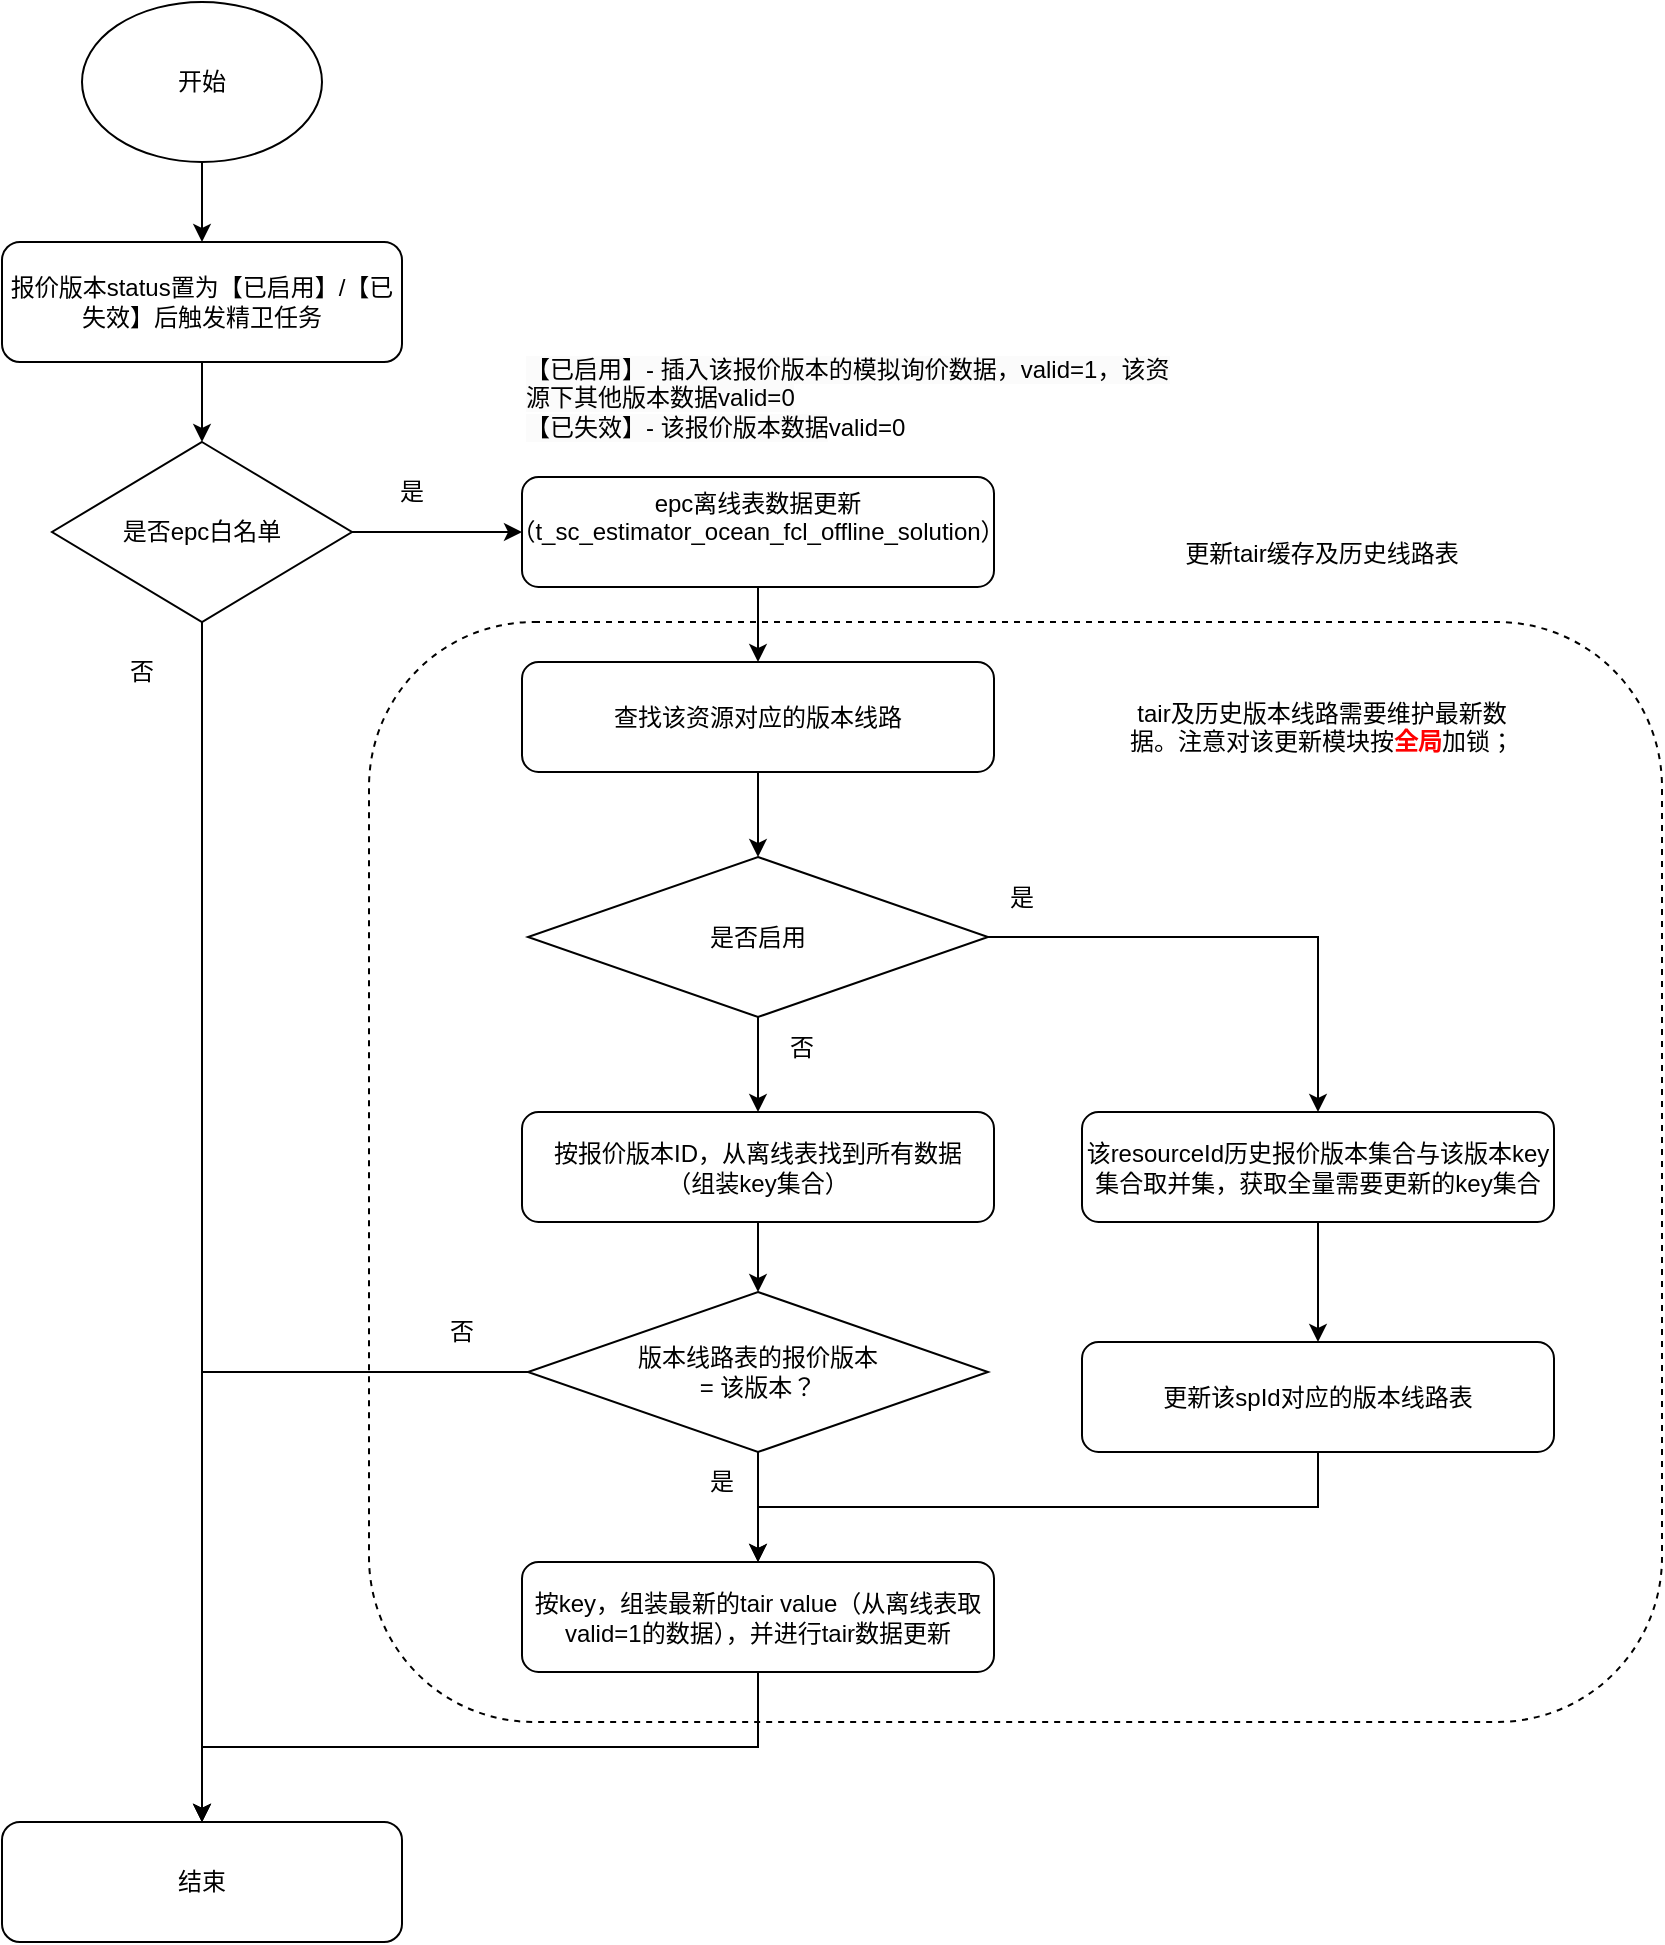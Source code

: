 <mxfile version="24.5.5" type="github">
  <diagram name="第 1 页" id="y_jGyfgOauPKoaNMHxG2">
    <mxGraphModel dx="1045" dy="1730" grid="1" gridSize="10" guides="1" tooltips="1" connect="1" arrows="1" fold="1" page="1" pageScale="1" pageWidth="827" pageHeight="1169" math="0" shadow="0">
      <root>
        <mxCell id="0" />
        <mxCell id="1" parent="0" />
        <mxCell id="d6Nv9S6F-AtUWMutrWBQ-1" value="" style="rounded=1;whiteSpace=wrap;html=1;fillColor=none;dashed=1;" vertex="1" parent="1">
          <mxGeometry x="353.5" y="-300" width="646.5" height="550" as="geometry" />
        </mxCell>
        <mxCell id="d6Nv9S6F-AtUWMutrWBQ-3" style="edgeStyle=orthogonalEdgeStyle;rounded=0;orthogonalLoop=1;jettySize=auto;html=1;entryX=0.5;entryY=0;entryDx=0;entryDy=0;" edge="1" parent="1" source="d6Nv9S6F-AtUWMutrWBQ-4" target="d6Nv9S6F-AtUWMutrWBQ-6">
          <mxGeometry relative="1" as="geometry" />
        </mxCell>
        <mxCell id="d6Nv9S6F-AtUWMutrWBQ-4" value="开始" style="ellipse;whiteSpace=wrap;html=1;fillColor=none;" vertex="1" parent="1">
          <mxGeometry x="210" y="-610" width="120" height="80" as="geometry" />
        </mxCell>
        <mxCell id="d6Nv9S6F-AtUWMutrWBQ-5" style="edgeStyle=orthogonalEdgeStyle;rounded=0;orthogonalLoop=1;jettySize=auto;html=1;exitX=0.5;exitY=1;exitDx=0;exitDy=0;entryX=0.5;entryY=0;entryDx=0;entryDy=0;" edge="1" parent="1" source="d6Nv9S6F-AtUWMutrWBQ-6">
          <mxGeometry relative="1" as="geometry">
            <mxPoint x="270" y="-390" as="targetPoint" />
          </mxGeometry>
        </mxCell>
        <mxCell id="d6Nv9S6F-AtUWMutrWBQ-6" value="报价版本status置为【已启用】/【已失效】后触发精卫任务" style="rounded=1;whiteSpace=wrap;html=1;fillColor=none;" vertex="1" parent="1">
          <mxGeometry x="170" y="-490" width="200" height="60" as="geometry" />
        </mxCell>
        <mxCell id="d6Nv9S6F-AtUWMutrWBQ-7" style="edgeStyle=orthogonalEdgeStyle;rounded=0;orthogonalLoop=1;jettySize=auto;html=1;exitX=0.5;exitY=1;exitDx=0;exitDy=0;entryX=0.5;entryY=0;entryDx=0;entryDy=0;" edge="1" parent="1" source="d6Nv9S6F-AtUWMutrWBQ-9" target="d6Nv9S6F-AtUWMutrWBQ-10">
          <mxGeometry relative="1" as="geometry" />
        </mxCell>
        <mxCell id="d6Nv9S6F-AtUWMutrWBQ-8" style="edgeStyle=orthogonalEdgeStyle;rounded=0;orthogonalLoop=1;jettySize=auto;html=1;exitX=1;exitY=0.5;exitDx=0;exitDy=0;entryX=0;entryY=0.5;entryDx=0;entryDy=0;" edge="1" parent="1" source="d6Nv9S6F-AtUWMutrWBQ-9" target="d6Nv9S6F-AtUWMutrWBQ-13">
          <mxGeometry relative="1" as="geometry" />
        </mxCell>
        <mxCell id="d6Nv9S6F-AtUWMutrWBQ-9" value="是否epc白名单" style="rhombus;whiteSpace=wrap;html=1;fillColor=none;" vertex="1" parent="1">
          <mxGeometry x="195" y="-390" width="150" height="90" as="geometry" />
        </mxCell>
        <mxCell id="d6Nv9S6F-AtUWMutrWBQ-10" value="结束" style="rounded=1;whiteSpace=wrap;html=1;fillColor=none;" vertex="1" parent="1">
          <mxGeometry x="170" y="300" width="200" height="60" as="geometry" />
        </mxCell>
        <mxCell id="d6Nv9S6F-AtUWMutrWBQ-11" value="否" style="text;html=1;align=center;verticalAlign=middle;whiteSpace=wrap;rounded=0;" vertex="1" parent="1">
          <mxGeometry x="210" y="-290" width="60" height="30" as="geometry" />
        </mxCell>
        <mxCell id="d6Nv9S6F-AtUWMutrWBQ-12" style="edgeStyle=orthogonalEdgeStyle;rounded=0;orthogonalLoop=1;jettySize=auto;html=1;exitX=0.5;exitY=1;exitDx=0;exitDy=0;entryX=0.5;entryY=0;entryDx=0;entryDy=0;" edge="1" parent="1" source="d6Nv9S6F-AtUWMutrWBQ-13" target="d6Nv9S6F-AtUWMutrWBQ-15">
          <mxGeometry relative="1" as="geometry" />
        </mxCell>
        <mxCell id="d6Nv9S6F-AtUWMutrWBQ-13" value="epc离线表数据更新（t_sc_estimator_ocean_fcl_offline_solution）&lt;div&gt;&lt;br&gt;&lt;/div&gt;" style="rounded=1;whiteSpace=wrap;html=1;fillColor=none;" vertex="1" parent="1">
          <mxGeometry x="430" y="-372.5" width="236" height="55" as="geometry" />
        </mxCell>
        <mxCell id="d6Nv9S6F-AtUWMutrWBQ-39" style="edgeStyle=orthogonalEdgeStyle;rounded=0;orthogonalLoop=1;jettySize=auto;html=1;exitX=0.5;exitY=1;exitDx=0;exitDy=0;entryX=0.5;entryY=0;entryDx=0;entryDy=0;" edge="1" parent="1" source="d6Nv9S6F-AtUWMutrWBQ-15" target="d6Nv9S6F-AtUWMutrWBQ-36">
          <mxGeometry relative="1" as="geometry" />
        </mxCell>
        <mxCell id="d6Nv9S6F-AtUWMutrWBQ-15" value="查找该资源对应的版本线路" style="rounded=1;whiteSpace=wrap;html=1;fillColor=none;" vertex="1" parent="1">
          <mxGeometry x="430" y="-280" width="236" height="55" as="geometry" />
        </mxCell>
        <mxCell id="d6Nv9S6F-AtUWMutrWBQ-18" value="是" style="text;html=1;align=center;verticalAlign=middle;whiteSpace=wrap;rounded=0;" vertex="1" parent="1">
          <mxGeometry x="345" y="-380" width="60" height="30" as="geometry" />
        </mxCell>
        <mxCell id="d6Nv9S6F-AtUWMutrWBQ-67" style="edgeStyle=orthogonalEdgeStyle;rounded=0;orthogonalLoop=1;jettySize=auto;html=1;exitX=0.5;exitY=1;exitDx=0;exitDy=0;entryX=0.5;entryY=0;entryDx=0;entryDy=0;" edge="1" parent="1" source="d6Nv9S6F-AtUWMutrWBQ-20" target="d6Nv9S6F-AtUWMutrWBQ-10">
          <mxGeometry relative="1" as="geometry" />
        </mxCell>
        <mxCell id="d6Nv9S6F-AtUWMutrWBQ-20" value="按key，组装最新的tair value（从离线表取valid=1的数据），并进行tair数据更新" style="rounded=1;whiteSpace=wrap;html=1;fillColor=none;" vertex="1" parent="1">
          <mxGeometry x="430" y="170" width="236" height="55" as="geometry" />
        </mxCell>
        <mxCell id="d6Nv9S6F-AtUWMutrWBQ-28" value="否" style="text;html=1;align=center;verticalAlign=middle;whiteSpace=wrap;rounded=0;" vertex="1" parent="1">
          <mxGeometry x="540" y="-102.5" width="60" height="30" as="geometry" />
        </mxCell>
        <mxCell id="d6Nv9S6F-AtUWMutrWBQ-31" value="更新tair缓存及历史线路表" style="text;html=1;align=center;verticalAlign=middle;whiteSpace=wrap;rounded=0;" vertex="1" parent="1">
          <mxGeometry x="760" y="-357.5" width="140" height="47.5" as="geometry" />
        </mxCell>
        <mxCell id="d6Nv9S6F-AtUWMutrWBQ-44" style="edgeStyle=orthogonalEdgeStyle;rounded=0;orthogonalLoop=1;jettySize=auto;html=1;exitX=0.5;exitY=1;exitDx=0;exitDy=0;entryX=0.5;entryY=0;entryDx=0;entryDy=0;" edge="1" parent="1" source="d6Nv9S6F-AtUWMutrWBQ-36" target="d6Nv9S6F-AtUWMutrWBQ-41">
          <mxGeometry relative="1" as="geometry" />
        </mxCell>
        <mxCell id="d6Nv9S6F-AtUWMutrWBQ-60" style="edgeStyle=orthogonalEdgeStyle;rounded=0;orthogonalLoop=1;jettySize=auto;html=1;exitX=1;exitY=0.5;exitDx=0;exitDy=0;" edge="1" parent="1" source="d6Nv9S6F-AtUWMutrWBQ-36" target="d6Nv9S6F-AtUWMutrWBQ-59">
          <mxGeometry relative="1" as="geometry" />
        </mxCell>
        <mxCell id="d6Nv9S6F-AtUWMutrWBQ-36" value="是否启用" style="rhombus;whiteSpace=wrap;html=1;fillColor=none;" vertex="1" parent="1">
          <mxGeometry x="433" y="-182.5" width="230" height="80" as="geometry" />
        </mxCell>
        <mxCell id="d6Nv9S6F-AtUWMutrWBQ-38" value="是" style="text;html=1;align=center;verticalAlign=middle;whiteSpace=wrap;rounded=0;" vertex="1" parent="1">
          <mxGeometry x="650" y="-177.5" width="60" height="30" as="geometry" />
        </mxCell>
        <mxCell id="d6Nv9S6F-AtUWMutrWBQ-72" style="edgeStyle=orthogonalEdgeStyle;rounded=0;orthogonalLoop=1;jettySize=auto;html=1;exitX=0.5;exitY=1;exitDx=0;exitDy=0;entryX=0.5;entryY=0;entryDx=0;entryDy=0;" edge="1" parent="1" source="d6Nv9S6F-AtUWMutrWBQ-41" target="d6Nv9S6F-AtUWMutrWBQ-69">
          <mxGeometry relative="1" as="geometry" />
        </mxCell>
        <mxCell id="d6Nv9S6F-AtUWMutrWBQ-41" value="按报价版本ID，从离线表找到所有数据&lt;div&gt;（组装key集合&lt;span style=&quot;background-color: initial;&quot;&gt;）&lt;/span&gt;&lt;/div&gt;" style="rounded=1;whiteSpace=wrap;html=1;fillColor=none;" vertex="1" parent="1">
          <mxGeometry x="430" y="-55" width="236" height="55" as="geometry" />
        </mxCell>
        <mxCell id="d6Nv9S6F-AtUWMutrWBQ-50" value="tair及历史版本线路需要维护最新数据。注意&lt;span style=&quot;background-color: initial;&quot;&gt;对该更新模块按&lt;/span&gt;&lt;b style=&quot;background-color: initial;&quot;&gt;&lt;font color=&quot;#ff0000&quot;&gt;全局&lt;/font&gt;&lt;/b&gt;&lt;span style=&quot;background-color: initial;&quot;&gt;加锁；&lt;/span&gt;&lt;div&gt;&lt;br&gt;&lt;/div&gt;" style="text;html=1;align=center;verticalAlign=middle;whiteSpace=wrap;rounded=0;" vertex="1" parent="1">
          <mxGeometry x="728" y="-310" width="204" height="140" as="geometry" />
        </mxCell>
        <mxCell id="d6Nv9S6F-AtUWMutrWBQ-51" value="&lt;span style=&quot;color: rgb(0, 0, 0); font-family: Helvetica; font-size: 12px; font-style: normal; font-variant-ligatures: normal; font-variant-caps: normal; font-weight: 400; letter-spacing: normal; orphans: 2; text-align: center; text-indent: 0px; text-transform: none; widows: 2; word-spacing: 0px; -webkit-text-stroke-width: 0px; white-space: normal; background-color: rgb(251, 251, 251); text-decoration-thickness: initial; text-decoration-style: initial; text-decoration-color: initial; display: inline !important; float: none;&quot;&gt;【已启用】- 插入该报价版本的模拟询价数据，valid=1，该资源下其他版本数据valid=0&lt;/span&gt;&lt;div&gt;&lt;span style=&quot;color: rgb(0, 0, 0); font-family: Helvetica; font-size: 12px; font-style: normal; font-variant-ligatures: normal; font-variant-caps: normal; font-weight: 400; letter-spacing: normal; orphans: 2; text-align: center; text-indent: 0px; text-transform: none; widows: 2; word-spacing: 0px; -webkit-text-stroke-width: 0px; white-space: normal; background-color: rgb(251, 251, 251); text-decoration-thickness: initial; text-decoration-style: initial; text-decoration-color: initial; display: inline !important; float: none;&quot;&gt;【已失效】- 该报价版本数据&lt;/span&gt;&lt;span style=&quot;text-align: center; background-color: initial;&quot;&gt;valid=0&lt;/span&gt;&lt;/div&gt;" style="text;whiteSpace=wrap;html=1;" vertex="1" parent="1">
          <mxGeometry x="430" y="-440" width="327" height="40" as="geometry" />
        </mxCell>
        <mxCell id="d6Nv9S6F-AtUWMutrWBQ-65" style="edgeStyle=orthogonalEdgeStyle;rounded=0;orthogonalLoop=1;jettySize=auto;html=1;exitX=0.5;exitY=1;exitDx=0;exitDy=0;entryX=0.5;entryY=0;entryDx=0;entryDy=0;" edge="1" parent="1" source="d6Nv9S6F-AtUWMutrWBQ-59" target="d6Nv9S6F-AtUWMutrWBQ-64">
          <mxGeometry relative="1" as="geometry" />
        </mxCell>
        <mxCell id="d6Nv9S6F-AtUWMutrWBQ-59" value="该resourceId历史报价版本集合与该版本key集合取并集，获取全量需要更新的key集合" style="rounded=1;whiteSpace=wrap;html=1;fillColor=none;" vertex="1" parent="1">
          <mxGeometry x="710" y="-55" width="236" height="55" as="geometry" />
        </mxCell>
        <mxCell id="d6Nv9S6F-AtUWMutrWBQ-75" style="edgeStyle=orthogonalEdgeStyle;rounded=0;orthogonalLoop=1;jettySize=auto;html=1;exitX=0.5;exitY=1;exitDx=0;exitDy=0;entryX=0.5;entryY=0;entryDx=0;entryDy=0;" edge="1" parent="1" source="d6Nv9S6F-AtUWMutrWBQ-64" target="d6Nv9S6F-AtUWMutrWBQ-20">
          <mxGeometry relative="1" as="geometry" />
        </mxCell>
        <mxCell id="d6Nv9S6F-AtUWMutrWBQ-64" value="更新该spId对应的版本线路表" style="rounded=1;whiteSpace=wrap;html=1;fillColor=none;" vertex="1" parent="1">
          <mxGeometry x="710" y="60" width="236" height="55" as="geometry" />
        </mxCell>
        <mxCell id="d6Nv9S6F-AtUWMutrWBQ-70" style="edgeStyle=orthogonalEdgeStyle;rounded=0;orthogonalLoop=1;jettySize=auto;html=1;exitX=0;exitY=0.5;exitDx=0;exitDy=0;entryX=0.5;entryY=0;entryDx=0;entryDy=0;" edge="1" parent="1" source="d6Nv9S6F-AtUWMutrWBQ-69" target="d6Nv9S6F-AtUWMutrWBQ-10">
          <mxGeometry relative="1" as="geometry" />
        </mxCell>
        <mxCell id="d6Nv9S6F-AtUWMutrWBQ-73" style="edgeStyle=orthogonalEdgeStyle;rounded=0;orthogonalLoop=1;jettySize=auto;html=1;exitX=0.5;exitY=1;exitDx=0;exitDy=0;entryX=0.5;entryY=0;entryDx=0;entryDy=0;" edge="1" parent="1" source="d6Nv9S6F-AtUWMutrWBQ-69" target="d6Nv9S6F-AtUWMutrWBQ-20">
          <mxGeometry relative="1" as="geometry" />
        </mxCell>
        <mxCell id="d6Nv9S6F-AtUWMutrWBQ-69" value="版本线路表的报价版本&lt;div&gt;= 该版本？&lt;/div&gt;" style="rhombus;whiteSpace=wrap;html=1;fillColor=none;" vertex="1" parent="1">
          <mxGeometry x="433" y="35" width="230" height="80" as="geometry" />
        </mxCell>
        <mxCell id="d6Nv9S6F-AtUWMutrWBQ-71" value="否" style="text;html=1;align=center;verticalAlign=middle;whiteSpace=wrap;rounded=0;" vertex="1" parent="1">
          <mxGeometry x="370" y="40" width="60" height="30" as="geometry" />
        </mxCell>
        <mxCell id="d6Nv9S6F-AtUWMutrWBQ-76" value="是" style="text;html=1;align=center;verticalAlign=middle;whiteSpace=wrap;rounded=0;" vertex="1" parent="1">
          <mxGeometry x="500" y="115" width="60" height="30" as="geometry" />
        </mxCell>
      </root>
    </mxGraphModel>
  </diagram>
</mxfile>
